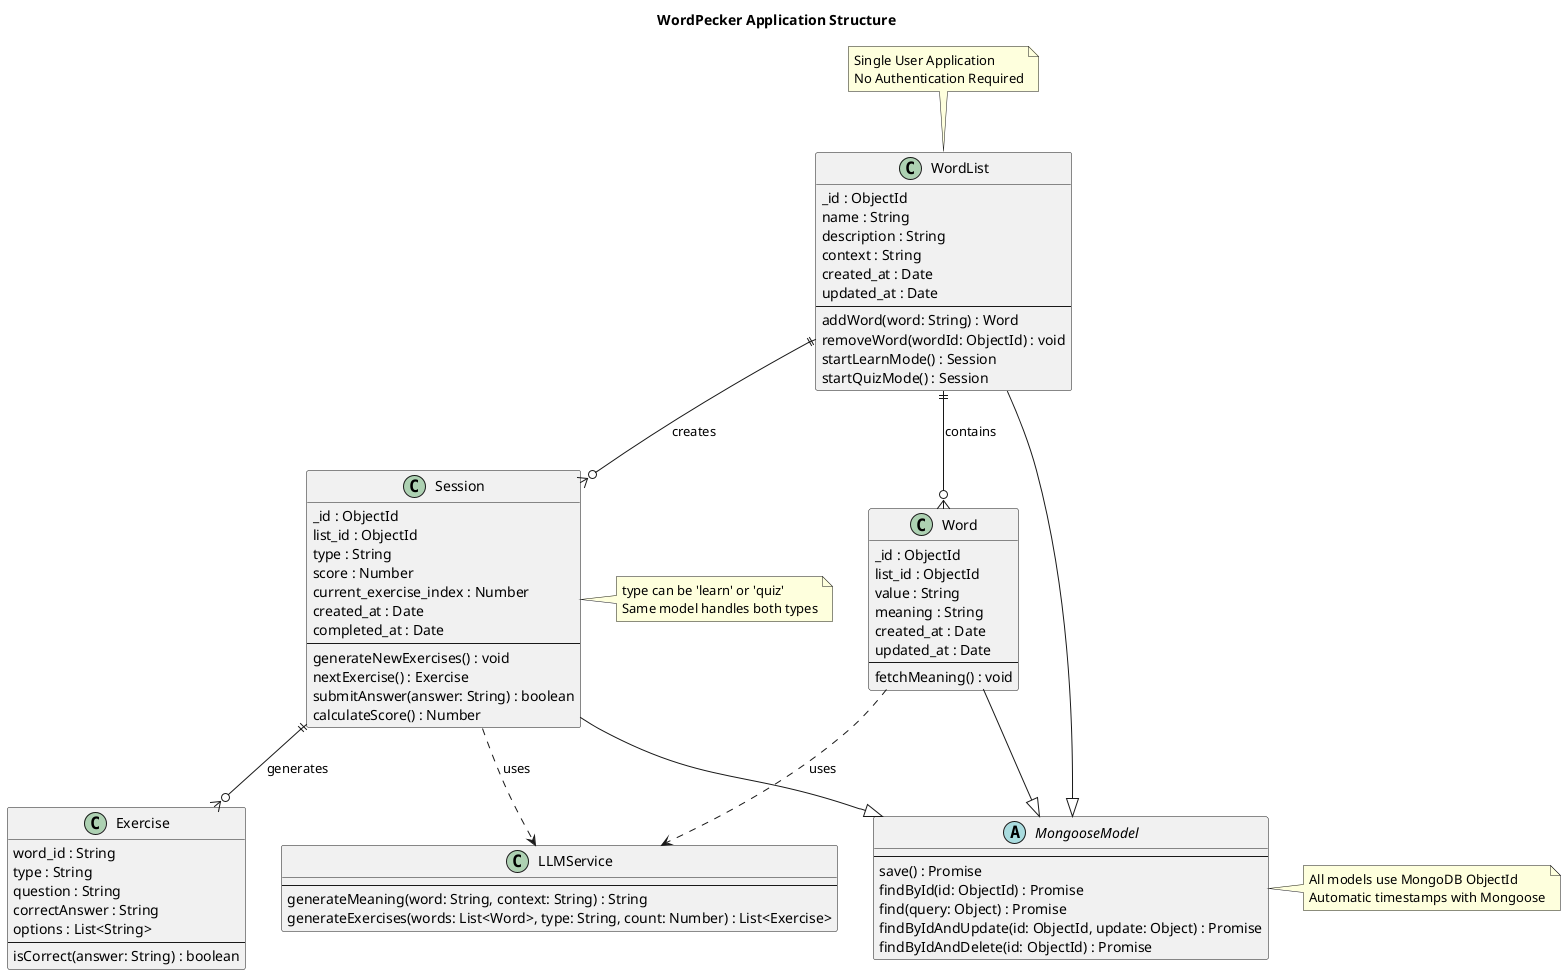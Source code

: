 @startuml

skinparam classAttributeIconSize 0
skinparam monochrome false

title WordPecker Application Structure

class WordList {
  _id : ObjectId
  name : String
  description : String
  context : String
  created_at : Date
  updated_at : Date
  ----
  addWord(word: String) : Word
  removeWord(wordId: ObjectId) : void
  startLearnMode() : Session
  startQuizMode() : Session
}

class Word {
  _id : ObjectId
  list_id : ObjectId
  value : String
  meaning : String
  created_at : Date
  updated_at : Date
  ----
  fetchMeaning() : void
}

class Session {
  _id : ObjectId
  list_id : ObjectId
  type : String
  score : Number
  current_exercise_index : Number
  created_at : Date
  completed_at : Date
  ----
  generateNewExercises() : void
  nextExercise() : Exercise
  submitAnswer(answer: String) : boolean
  calculateScore() : Number
}

class Exercise {
  word_id : String
  type : String
  question : String
  correctAnswer : String
  options : List<String>
  ----
  isCorrect(answer: String) : boolean
}

abstract class MongooseModel {
  ----
  save() : Promise
  findById(id: ObjectId) : Promise
  find(query: Object) : Promise
  findByIdAndUpdate(id: ObjectId, update: Object) : Promise
  findByIdAndDelete(id: ObjectId) : Promise
}

class LLMService {
  ----
  generateMeaning(word: String, context: String) : String
  generateExercises(words: List<Word>, type: String, count: Number) : List<Exercise>
}

WordList ||--o{ Word : contains
WordList ||--o{ Session : creates
Session ||--o{ Exercise : generates
Word ..> LLMService : uses
Session ..> LLMService : uses
WordList --|> MongooseModel
Word --|> MongooseModel
Session --|> MongooseModel

note top of WordList
  Single User Application
  No Authentication Required
end note

note right of Session
  type can be 'learn' or 'quiz'
  Same model handles both types
end note

note right of MongooseModel
  All models use MongoDB ObjectId
  Automatic timestamps with Mongoose
end note

@enduml